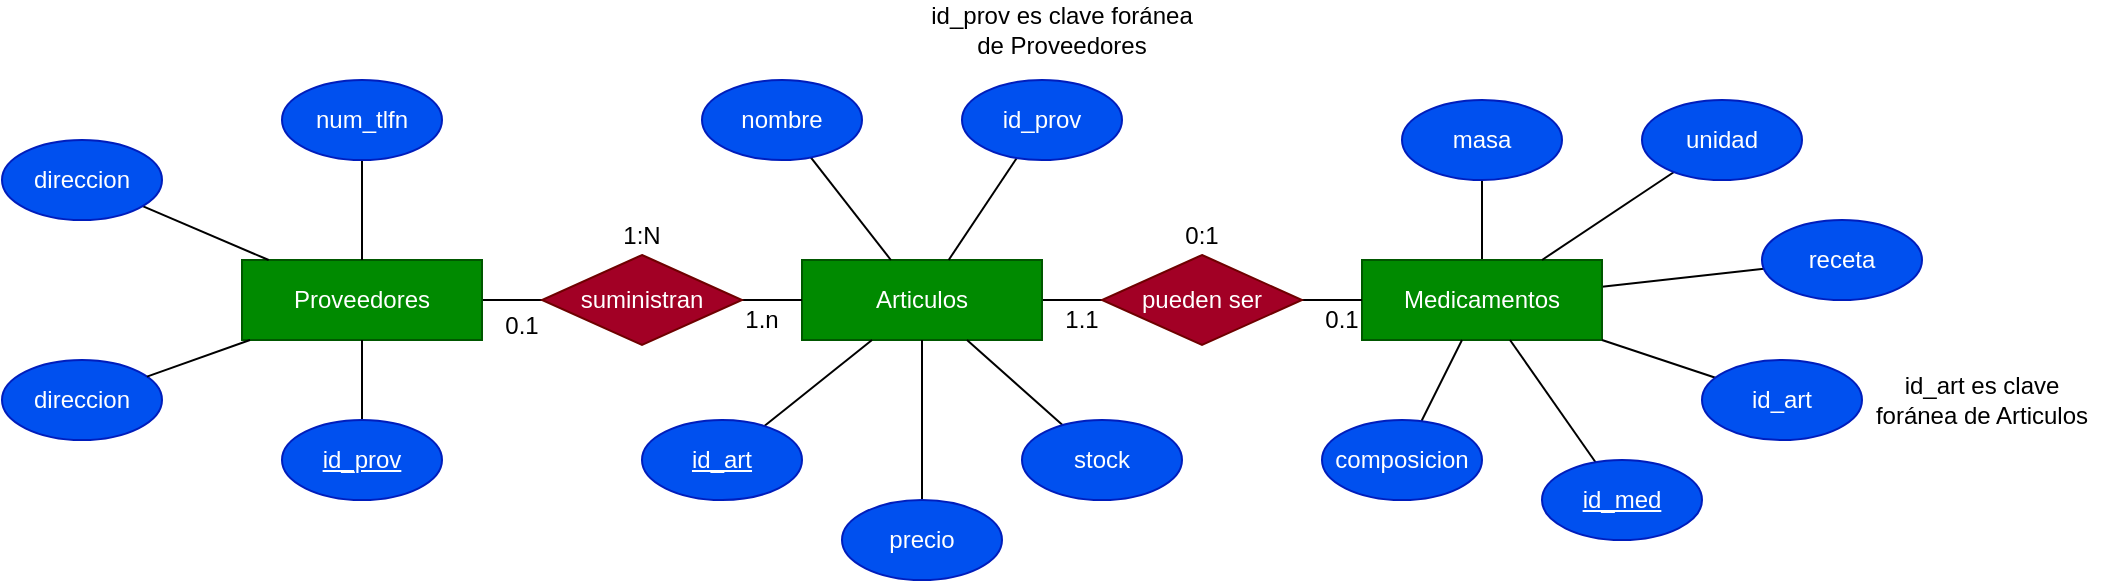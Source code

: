<mxfile version="17.2.4" type="device"><diagram id="M2Ni3yoPJTkzmk4sGLc8" name="Page-1"><mxGraphModel dx="948" dy="548" grid="1" gridSize="10" guides="1" tooltips="1" connect="1" arrows="1" fold="1" page="1" pageScale="1" pageWidth="827" pageHeight="1169" math="0" shadow="0"><root><mxCell id="0"/><mxCell id="1" parent="0"/><mxCell id="6N668i5K10lFUl8hJMjQ-10" style="edgeStyle=orthogonalEdgeStyle;rounded=0;orthogonalLoop=1;jettySize=auto;html=1;endArrow=none;endFill=0;" parent="1" source="6N668i5K10lFUl8hJMjQ-1" target="6N668i5K10lFUl8hJMjQ-8" edge="1"><mxGeometry relative="1" as="geometry"/></mxCell><mxCell id="6N668i5K10lFUl8hJMjQ-1" value="Proveedores" style="rounded=0;whiteSpace=wrap;html=1;fillColor=#008a00;fontColor=#ffffff;strokeColor=#005700;" parent="1" vertex="1"><mxGeometry x="160" y="170" width="120" height="40" as="geometry"/></mxCell><mxCell id="6N668i5K10lFUl8hJMjQ-13" style="edgeStyle=orthogonalEdgeStyle;rounded=0;orthogonalLoop=1;jettySize=auto;html=1;endArrow=none;endFill=0;" parent="1" source="6N668i5K10lFUl8hJMjQ-2" target="6N668i5K10lFUl8hJMjQ-12" edge="1"><mxGeometry relative="1" as="geometry"/></mxCell><mxCell id="6N668i5K10lFUl8hJMjQ-2" value="Articulos" style="rounded=0;whiteSpace=wrap;html=1;fillColor=#008a00;fontColor=#ffffff;strokeColor=#005700;" parent="1" vertex="1"><mxGeometry x="440" y="170" width="120" height="40" as="geometry"/></mxCell><mxCell id="MLX6tjKXa1mFbvBD0Ovs-1" style="rounded=0;orthogonalLoop=1;jettySize=auto;html=1;endArrow=none;endFill=0;" parent="1" source="6N668i5K10lFUl8hJMjQ-3" target="6N668i5K10lFUl8hJMjQ-37" edge="1"><mxGeometry relative="1" as="geometry"/></mxCell><mxCell id="MLX6tjKXa1mFbvBD0Ovs-3" style="edgeStyle=none;rounded=0;orthogonalLoop=1;jettySize=auto;html=1;endArrow=none;endFill=0;" parent="1" source="6N668i5K10lFUl8hJMjQ-3" target="6N668i5K10lFUl8hJMjQ-38" edge="1"><mxGeometry relative="1" as="geometry"/></mxCell><mxCell id="6N668i5K10lFUl8hJMjQ-3" value="Medicamentos" style="rounded=0;whiteSpace=wrap;html=1;fillColor=#008a00;fontColor=#ffffff;strokeColor=#005700;" parent="1" vertex="1"><mxGeometry x="720" y="170" width="120" height="40" as="geometry"/></mxCell><mxCell id="6N668i5K10lFUl8hJMjQ-11" style="edgeStyle=orthogonalEdgeStyle;rounded=0;orthogonalLoop=1;jettySize=auto;html=1;endArrow=none;endFill=0;" parent="1" source="6N668i5K10lFUl8hJMjQ-8" target="6N668i5K10lFUl8hJMjQ-2" edge="1"><mxGeometry relative="1" as="geometry"/></mxCell><mxCell id="6N668i5K10lFUl8hJMjQ-8" value="suministran" style="rhombus;whiteSpace=wrap;html=1;fillColor=#a20025;fontColor=#ffffff;strokeColor=#6F0000;" parent="1" vertex="1"><mxGeometry x="310" y="167.5" width="100" height="45" as="geometry"/></mxCell><mxCell id="6N668i5K10lFUl8hJMjQ-14" style="edgeStyle=orthogonalEdgeStyle;rounded=0;orthogonalLoop=1;jettySize=auto;html=1;endArrow=none;endFill=0;" parent="1" source="6N668i5K10lFUl8hJMjQ-12" target="6N668i5K10lFUl8hJMjQ-3" edge="1"><mxGeometry relative="1" as="geometry"/></mxCell><mxCell id="6N668i5K10lFUl8hJMjQ-12" value="pueden ser" style="rhombus;whiteSpace=wrap;html=1;fillColor=#a20025;fontColor=#ffffff;strokeColor=#6F0000;" parent="1" vertex="1"><mxGeometry x="590" y="167.5" width="100" height="45" as="geometry"/></mxCell><mxCell id="6N668i5K10lFUl8hJMjQ-18" style="edgeStyle=none;rounded=0;orthogonalLoop=1;jettySize=auto;html=1;endArrow=none;endFill=0;" parent="1" source="6N668i5K10lFUl8hJMjQ-17" target="6N668i5K10lFUl8hJMjQ-1" edge="1"><mxGeometry relative="1" as="geometry"/></mxCell><mxCell id="6N668i5K10lFUl8hJMjQ-17" value="num_tlfn" style="ellipse;whiteSpace=wrap;html=1;fillColor=#0050ef;fontColor=#ffffff;strokeColor=#001DBC;" parent="1" vertex="1"><mxGeometry x="180" y="80" width="80" height="40" as="geometry"/></mxCell><mxCell id="6N668i5K10lFUl8hJMjQ-20" style="edgeStyle=none;rounded=0;orthogonalLoop=1;jettySize=auto;html=1;endArrow=none;endFill=0;" parent="1" source="6N668i5K10lFUl8hJMjQ-19" target="6N668i5K10lFUl8hJMjQ-1" edge="1"><mxGeometry relative="1" as="geometry"/></mxCell><mxCell id="6N668i5K10lFUl8hJMjQ-19" value="direccion" style="ellipse;whiteSpace=wrap;html=1;fillColor=#0050ef;fontColor=#ffffff;strokeColor=#001DBC;" parent="1" vertex="1"><mxGeometry x="40" y="110" width="80" height="40" as="geometry"/></mxCell><mxCell id="6N668i5K10lFUl8hJMjQ-23" style="edgeStyle=none;rounded=0;orthogonalLoop=1;jettySize=auto;html=1;endArrow=none;endFill=0;" parent="1" source="6N668i5K10lFUl8hJMjQ-21" target="6N668i5K10lFUl8hJMjQ-1" edge="1"><mxGeometry relative="1" as="geometry"/></mxCell><mxCell id="6N668i5K10lFUl8hJMjQ-21" value="&lt;u&gt;id_prov&lt;/u&gt;" style="ellipse;whiteSpace=wrap;html=1;fillColor=#0050ef;fontColor=#ffffff;strokeColor=#001DBC;" parent="1" vertex="1"><mxGeometry x="180" y="250" width="80" height="40" as="geometry"/></mxCell><mxCell id="6N668i5K10lFUl8hJMjQ-35" style="edgeStyle=none;rounded=0;orthogonalLoop=1;jettySize=auto;html=1;endArrow=none;endFill=0;" parent="1" source="6N668i5K10lFUl8hJMjQ-24" target="6N668i5K10lFUl8hJMjQ-2" edge="1"><mxGeometry relative="1" as="geometry"/></mxCell><mxCell id="6N668i5K10lFUl8hJMjQ-24" value="nombre" style="ellipse;whiteSpace=wrap;html=1;fillColor=#0050ef;fontColor=#ffffff;strokeColor=#001DBC;" parent="1" vertex="1"><mxGeometry x="390" y="80" width="80" height="40" as="geometry"/></mxCell><mxCell id="6N668i5K10lFUl8hJMjQ-32" style="edgeStyle=none;rounded=0;orthogonalLoop=1;jettySize=auto;html=1;endArrow=none;endFill=0;" parent="1" source="6N668i5K10lFUl8hJMjQ-26" target="6N668i5K10lFUl8hJMjQ-2" edge="1"><mxGeometry relative="1" as="geometry"/></mxCell><mxCell id="6N668i5K10lFUl8hJMjQ-26" value="precio" style="ellipse;whiteSpace=wrap;html=1;fillColor=#0050ef;fontColor=#ffffff;strokeColor=#001DBC;" parent="1" vertex="1"><mxGeometry x="460" y="290" width="80" height="40" as="geometry"/></mxCell><mxCell id="6N668i5K10lFUl8hJMjQ-31" style="edgeStyle=none;rounded=0;orthogonalLoop=1;jettySize=auto;html=1;endArrow=none;endFill=0;" parent="1" source="6N668i5K10lFUl8hJMjQ-27" target="6N668i5K10lFUl8hJMjQ-2" edge="1"><mxGeometry relative="1" as="geometry"/></mxCell><mxCell id="6N668i5K10lFUl8hJMjQ-27" value="&lt;u&gt;id_art&lt;/u&gt;" style="ellipse;whiteSpace=wrap;html=1;fillColor=#0050ef;fontColor=#ffffff;strokeColor=#001DBC;" parent="1" vertex="1"><mxGeometry x="360" y="250" width="80" height="40" as="geometry"/></mxCell><mxCell id="6N668i5K10lFUl8hJMjQ-34" style="edgeStyle=none;rounded=0;orthogonalLoop=1;jettySize=auto;html=1;endArrow=none;endFill=0;" parent="1" source="6N668i5K10lFUl8hJMjQ-28" target="6N668i5K10lFUl8hJMjQ-2" edge="1"><mxGeometry relative="1" as="geometry"/></mxCell><mxCell id="6N668i5K10lFUl8hJMjQ-28" value="id_prov" style="ellipse;whiteSpace=wrap;html=1;fillColor=#0050ef;fontColor=#ffffff;strokeColor=#001DBC;" parent="1" vertex="1"><mxGeometry x="520" y="80" width="80" height="40" as="geometry"/></mxCell><mxCell id="6N668i5K10lFUl8hJMjQ-33" style="edgeStyle=none;rounded=0;orthogonalLoop=1;jettySize=auto;html=1;endArrow=none;endFill=0;" parent="1" source="6N668i5K10lFUl8hJMjQ-30" target="6N668i5K10lFUl8hJMjQ-2" edge="1"><mxGeometry relative="1" as="geometry"/></mxCell><mxCell id="6N668i5K10lFUl8hJMjQ-30" value="stock" style="ellipse;whiteSpace=wrap;html=1;fillColor=#0050ef;fontColor=#ffffff;strokeColor=#001DBC;" parent="1" vertex="1"><mxGeometry x="550" y="250" width="80" height="40" as="geometry"/></mxCell><mxCell id="6N668i5K10lFUl8hJMjQ-37" value="masa" style="ellipse;whiteSpace=wrap;html=1;fillColor=#0050ef;fontColor=#ffffff;strokeColor=#001DBC;" parent="1" vertex="1"><mxGeometry x="740" y="90" width="80" height="40" as="geometry"/></mxCell><mxCell id="6N668i5K10lFUl8hJMjQ-38" value="receta" style="ellipse;whiteSpace=wrap;html=1;fillColor=#0050ef;fontColor=#ffffff;strokeColor=#001DBC;" parent="1" vertex="1"><mxGeometry x="920" y="150" width="80" height="40" as="geometry"/></mxCell><mxCell id="MLX6tjKXa1mFbvBD0Ovs-4" style="edgeStyle=none;rounded=0;orthogonalLoop=1;jettySize=auto;html=1;endArrow=none;endFill=0;" parent="1" source="6N668i5K10lFUl8hJMjQ-39" target="6N668i5K10lFUl8hJMjQ-3" edge="1"><mxGeometry relative="1" as="geometry"/></mxCell><mxCell id="6N668i5K10lFUl8hJMjQ-39" value="composicion" style="ellipse;whiteSpace=wrap;html=1;fillColor=#0050ef;fontColor=#ffffff;strokeColor=#001DBC;" parent="1" vertex="1"><mxGeometry x="700" y="250" width="80" height="40" as="geometry"/></mxCell><mxCell id="MLX6tjKXa1mFbvBD0Ovs-5" value="0.1" style="text;html=1;strokeColor=none;fillColor=none;align=center;verticalAlign=middle;whiteSpace=wrap;rounded=0;" parent="1" vertex="1"><mxGeometry x="280" y="192.5" width="40" height="20" as="geometry"/></mxCell><mxCell id="MLX6tjKXa1mFbvBD0Ovs-6" value="1.n" style="text;html=1;strokeColor=none;fillColor=none;align=center;verticalAlign=middle;whiteSpace=wrap;rounded=0;" parent="1" vertex="1"><mxGeometry x="400" y="190" width="40" height="20" as="geometry"/></mxCell><mxCell id="MLX6tjKXa1mFbvBD0Ovs-7" value="1:N" style="text;html=1;strokeColor=none;fillColor=none;align=center;verticalAlign=middle;whiteSpace=wrap;rounded=0;" parent="1" vertex="1"><mxGeometry x="340" y="147.5" width="40" height="20" as="geometry"/></mxCell><mxCell id="MLX6tjKXa1mFbvBD0Ovs-8" value="0.1" style="text;html=1;strokeColor=none;fillColor=none;align=center;verticalAlign=middle;whiteSpace=wrap;rounded=0;" parent="1" vertex="1"><mxGeometry x="690" y="190" width="40" height="20" as="geometry"/></mxCell><mxCell id="MLX6tjKXa1mFbvBD0Ovs-9" value="1.1" style="text;html=1;strokeColor=none;fillColor=none;align=center;verticalAlign=middle;whiteSpace=wrap;rounded=0;" parent="1" vertex="1"><mxGeometry x="560" y="190" width="40" height="20" as="geometry"/></mxCell><mxCell id="MLX6tjKXa1mFbvBD0Ovs-10" value="0:1" style="text;html=1;strokeColor=none;fillColor=none;align=center;verticalAlign=middle;whiteSpace=wrap;rounded=0;" parent="1" vertex="1"><mxGeometry x="620" y="147.5" width="40" height="20" as="geometry"/></mxCell><mxCell id="aS9LLTql439cGQQwpXe6-1" value="direccion" style="ellipse;whiteSpace=wrap;html=1;fillColor=#0050ef;fontColor=#ffffff;strokeColor=#001DBC;" vertex="1" parent="1"><mxGeometry x="40" y="220" width="80" height="40" as="geometry"/></mxCell><mxCell id="aS9LLTql439cGQQwpXe6-3" style="edgeStyle=none;rounded=0;orthogonalLoop=1;jettySize=auto;html=1;endArrow=none;endFill=0;" edge="1" parent="1" source="aS9LLTql439cGQQwpXe6-1" target="6N668i5K10lFUl8hJMjQ-1"><mxGeometry relative="1" as="geometry"><mxPoint x="118.365" y="144.102" as="sourcePoint"/><mxPoint x="190" y="180" as="targetPoint"/></mxGeometry></mxCell><mxCell id="aS9LLTql439cGQQwpXe6-5" style="rounded=0;orthogonalLoop=1;jettySize=auto;html=1;endArrow=none;endFill=0;" edge="1" parent="1" source="aS9LLTql439cGQQwpXe6-4" target="6N668i5K10lFUl8hJMjQ-3"><mxGeometry relative="1" as="geometry"/></mxCell><mxCell id="aS9LLTql439cGQQwpXe6-4" value="&lt;u&gt;id_med&lt;/u&gt;" style="ellipse;whiteSpace=wrap;html=1;fillColor=#0050ef;fontColor=#ffffff;strokeColor=#001DBC;" vertex="1" parent="1"><mxGeometry x="810" y="270" width="80" height="40" as="geometry"/></mxCell><mxCell id="aS9LLTql439cGQQwpXe6-7" style="edgeStyle=none;rounded=0;orthogonalLoop=1;jettySize=auto;html=1;endArrow=none;endFill=0;" edge="1" parent="1" source="aS9LLTql439cGQQwpXe6-6" target="6N668i5K10lFUl8hJMjQ-3"><mxGeometry relative="1" as="geometry"/></mxCell><mxCell id="aS9LLTql439cGQQwpXe6-6" value="id_art" style="ellipse;whiteSpace=wrap;html=1;fillColor=#0050ef;fontColor=#ffffff;strokeColor=#001DBC;" vertex="1" parent="1"><mxGeometry x="890" y="220" width="80" height="40" as="geometry"/></mxCell><mxCell id="aS9LLTql439cGQQwpXe6-9" style="edgeStyle=none;rounded=0;orthogonalLoop=1;jettySize=auto;html=1;endArrow=none;endFill=0;" edge="1" parent="1" source="aS9LLTql439cGQQwpXe6-8" target="6N668i5K10lFUl8hJMjQ-3"><mxGeometry relative="1" as="geometry"/></mxCell><mxCell id="aS9LLTql439cGQQwpXe6-8" value="unidad" style="ellipse;whiteSpace=wrap;html=1;fillColor=#0050ef;fontColor=#ffffff;strokeColor=#001DBC;" vertex="1" parent="1"><mxGeometry x="860" y="90" width="80" height="40" as="geometry"/></mxCell><mxCell id="aS9LLTql439cGQQwpXe6-10" value="id_art es clave foránea de Articulos" style="text;html=1;strokeColor=none;fillColor=none;align=center;verticalAlign=middle;whiteSpace=wrap;rounded=0;" vertex="1" parent="1"><mxGeometry x="970" y="225" width="120" height="30" as="geometry"/></mxCell><mxCell id="aS9LLTql439cGQQwpXe6-11" value="id_prov es clave foránea de Proveedores" style="text;html=1;strokeColor=none;fillColor=none;align=center;verticalAlign=middle;whiteSpace=wrap;rounded=0;" vertex="1" parent="1"><mxGeometry x="500" y="40" width="140" height="30" as="geometry"/></mxCell></root></mxGraphModel></diagram></mxfile>